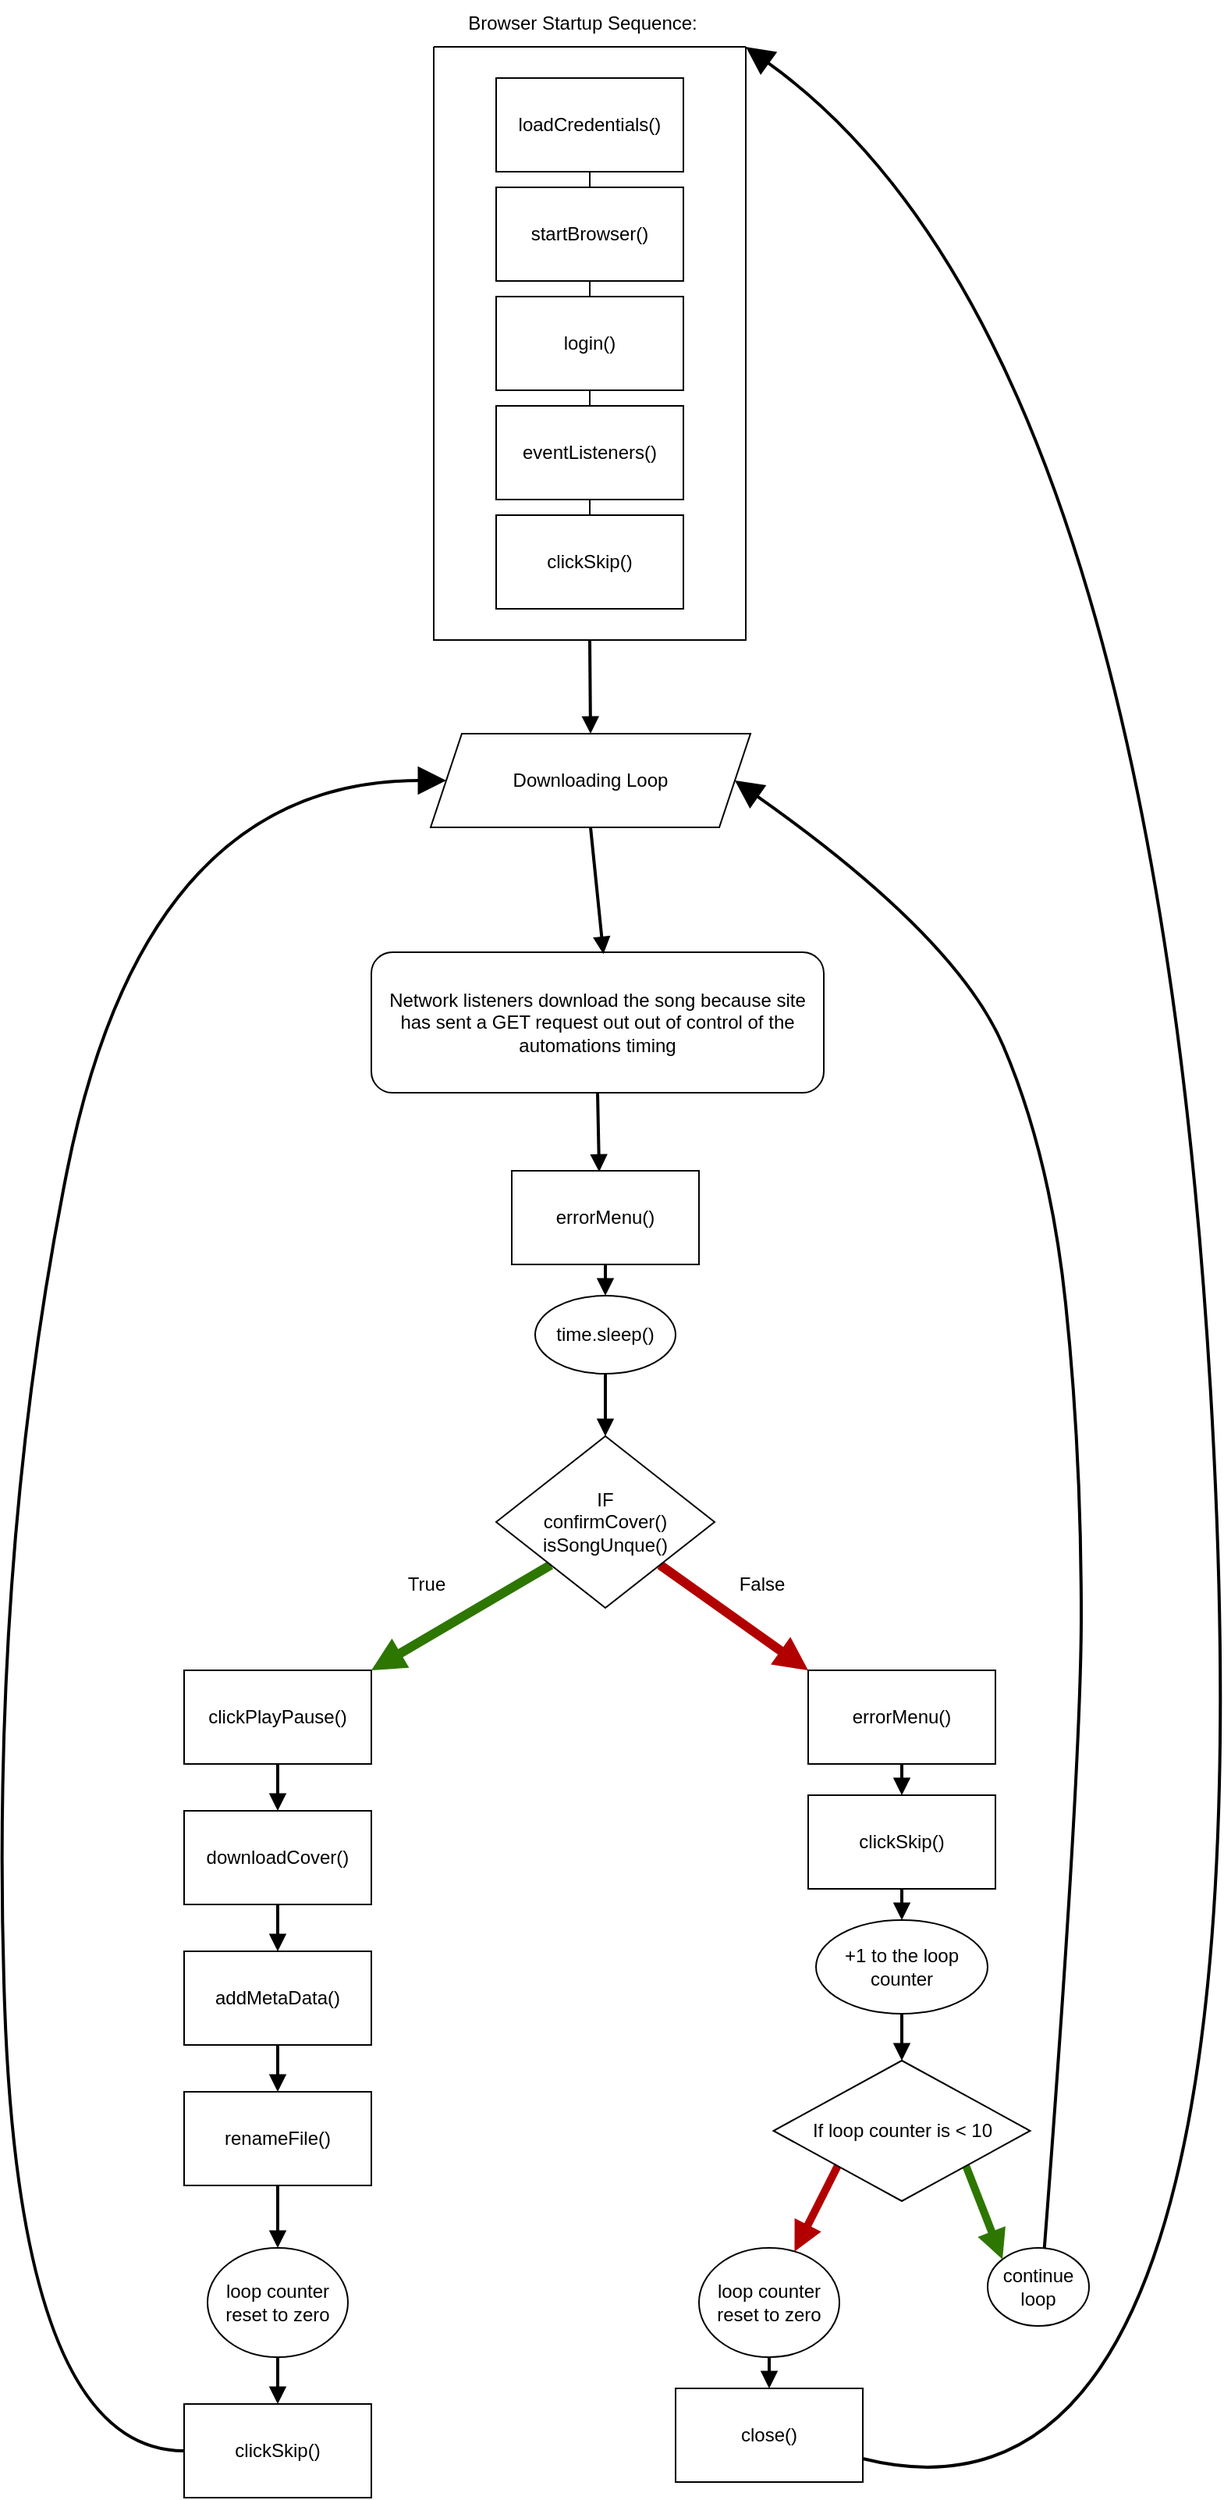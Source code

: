 <mxfile>
    <diagram id="T52VACsubM2QdjerrLFA" name="Page-1">
        <mxGraphModel dx="2192" dy="1212" grid="1" gridSize="10" guides="1" tooltips="1" connect="1" arrows="1" fold="1" page="1" pageScale="1" pageWidth="850" pageHeight="1100" math="0" shadow="0">
            <root>
                <mxCell id="0"/>
                <mxCell id="1" parent="0"/>
                <mxCell id="32" style="edgeStyle=none;html=1;exitX=0.5;exitY=1;exitDx=0;exitDy=0;entryX=0.5;entryY=0;entryDx=0;entryDy=0;strokeColor=default;strokeWidth=2;endArrow=block;endFill=1;" edge="1" parent="1" source="8" target="14">
                    <mxGeometry relative="1" as="geometry"/>
                </mxCell>
                <mxCell id="8" value="errorMenu()" style="whiteSpace=wrap;html=1;" vertex="1" parent="1">
                    <mxGeometry x="375" y="780" width="120" height="60" as="geometry"/>
                </mxCell>
                <mxCell id="52" style="edgeStyle=none;curved=1;html=1;exitX=0.5;exitY=1;exitDx=0;exitDy=0;entryX=0.5;entryY=0;entryDx=0;entryDy=0;strokeColor=default;strokeWidth=2;endArrow=block;endFill=1;endSize=6;" edge="1" parent="1" source="9" target="10">
                    <mxGeometry relative="1" as="geometry"/>
                </mxCell>
                <mxCell id="9" value="clickPlayPause()" style="whiteSpace=wrap;html=1;" vertex="1" parent="1">
                    <mxGeometry x="165" y="1100" width="120" height="60" as="geometry"/>
                </mxCell>
                <mxCell id="53" style="edgeStyle=none;curved=1;html=1;exitX=0.5;exitY=1;exitDx=0;exitDy=0;entryX=0.5;entryY=0;entryDx=0;entryDy=0;strokeColor=default;strokeWidth=2;endArrow=block;endFill=1;endSize=6;" edge="1" parent="1" source="10" target="11">
                    <mxGeometry relative="1" as="geometry"/>
                </mxCell>
                <mxCell id="10" value="downloadCover()" style="whiteSpace=wrap;html=1;" vertex="1" parent="1">
                    <mxGeometry x="165" y="1190" width="120" height="60" as="geometry"/>
                </mxCell>
                <mxCell id="54" style="edgeStyle=none;curved=1;html=1;exitX=0.5;exitY=1;exitDx=0;exitDy=0;entryX=0.5;entryY=0;entryDx=0;entryDy=0;strokeColor=default;strokeWidth=2;endArrow=block;endFill=1;endSize=6;" edge="1" parent="1" source="11" target="12">
                    <mxGeometry relative="1" as="geometry"/>
                </mxCell>
                <mxCell id="11" value="addMetaData()" style="whiteSpace=wrap;html=1;" vertex="1" parent="1">
                    <mxGeometry x="165" y="1280" width="120" height="60" as="geometry"/>
                </mxCell>
                <mxCell id="55" style="edgeStyle=none;curved=1;html=1;exitX=0.5;exitY=1;exitDx=0;exitDy=0;entryX=0.5;entryY=0;entryDx=0;entryDy=0;strokeColor=default;strokeWidth=2;endArrow=block;endFill=1;endSize=6;" edge="1" parent="1" source="12" target="46">
                    <mxGeometry relative="1" as="geometry"/>
                </mxCell>
                <mxCell id="12" value="renameFile()" style="whiteSpace=wrap;html=1;" vertex="1" parent="1">
                    <mxGeometry x="165" y="1370" width="120" height="60" as="geometry"/>
                </mxCell>
                <mxCell id="51" style="edgeStyle=none;curved=1;html=1;strokeColor=default;strokeWidth=2;endArrow=block;endFill=1;endSize=13;entryX=1;entryY=0;entryDx=0;entryDy=0;" edge="1" parent="1" source="13" target="17">
                    <mxGeometry relative="1" as="geometry">
                        <mxPoint x="570" y="20" as="targetPoint"/>
                        <Array as="points">
                            <mxPoint x="860" y="1670"/>
                            <mxPoint x="790" y="250"/>
                        </Array>
                    </mxGeometry>
                </mxCell>
                <mxCell id="13" value="close()" style="whiteSpace=wrap;html=1;" vertex="1" parent="1">
                    <mxGeometry x="480" y="1560" width="120" height="60" as="geometry"/>
                </mxCell>
                <mxCell id="35" style="edgeStyle=none;html=1;exitX=0.5;exitY=1;exitDx=0;exitDy=0;entryX=0.5;entryY=0;entryDx=0;entryDy=0;strokeColor=default;strokeWidth=2;endArrow=block;endFill=1;" edge="1" parent="1" source="14" target="15">
                    <mxGeometry relative="1" as="geometry"/>
                </mxCell>
                <mxCell id="14" value="time.sleep()" style="ellipse;whiteSpace=wrap;html=1;" vertex="1" parent="1">
                    <mxGeometry x="390" y="860" width="90" height="50" as="geometry"/>
                </mxCell>
                <mxCell id="26" style="edgeStyle=none;html=1;exitX=0;exitY=1;exitDx=0;exitDy=0;entryX=1;entryY=0;entryDx=0;entryDy=0;strokeColor=#2D7600;endArrow=block;endFill=1;strokeWidth=6;fillColor=#60a917;" edge="1" parent="1" source="15" target="9">
                    <mxGeometry relative="1" as="geometry"/>
                </mxCell>
                <mxCell id="28" style="edgeStyle=none;html=1;exitX=1;exitY=1;exitDx=0;exitDy=0;entryX=0;entryY=0;entryDx=0;entryDy=0;strokeColor=#B20000;strokeWidth=6;endArrow=block;endFill=1;fillColor=#e51400;" edge="1" parent="1" source="15" target="20">
                    <mxGeometry relative="1" as="geometry"/>
                </mxCell>
                <mxCell id="15" value="IF&lt;br&gt;confirmCover()&lt;br&gt;isSongUnque()" style="rhombus;whiteSpace=wrap;html=1;" vertex="1" parent="1">
                    <mxGeometry x="365" y="950" width="140" height="110" as="geometry"/>
                </mxCell>
                <mxCell id="34" style="edgeStyle=none;html=1;exitX=0.5;exitY=1;exitDx=0;exitDy=0;entryX=0.5;entryY=0;entryDx=0;entryDy=0;strokeColor=default;strokeWidth=2;endArrow=block;endFill=1;" edge="1" parent="1" source="17" target="40">
                    <mxGeometry relative="1" as="geometry"/>
                </mxCell>
                <mxCell id="17" value="" style="swimlane;startSize=0;" vertex="1" parent="1">
                    <mxGeometry x="325" y="60" width="200" height="380" as="geometry">
                        <mxRectangle x="140" y="80" width="50" height="40" as="alternateBounds"/>
                    </mxGeometry>
                </mxCell>
                <mxCell id="2" value="loadCredentials()" style="whiteSpace=wrap;html=1;" parent="17" vertex="1">
                    <mxGeometry x="40" y="20" width="120" height="60" as="geometry"/>
                </mxCell>
                <mxCell id="4" value="startBrowser()" style="whiteSpace=wrap;html=1;" vertex="1" parent="17">
                    <mxGeometry x="40" y="90" width="120" height="60" as="geometry"/>
                </mxCell>
                <mxCell id="22" style="edgeStyle=none;html=1;exitX=0.5;exitY=1;exitDx=0;exitDy=0;strokeColor=default;endArrow=none;endFill=0;" edge="1" parent="17" source="2" target="4">
                    <mxGeometry relative="1" as="geometry"/>
                </mxCell>
                <mxCell id="5" value="login()" style="whiteSpace=wrap;html=1;" vertex="1" parent="17">
                    <mxGeometry x="40" y="160" width="120" height="60" as="geometry"/>
                </mxCell>
                <mxCell id="23" style="edgeStyle=none;html=1;exitX=0.5;exitY=1;exitDx=0;exitDy=0;entryX=0.5;entryY=0;entryDx=0;entryDy=0;strokeColor=default;endArrow=none;endFill=0;" edge="1" parent="17" source="4" target="5">
                    <mxGeometry relative="1" as="geometry"/>
                </mxCell>
                <mxCell id="6" value="eventListeners()" style="whiteSpace=wrap;html=1;" vertex="1" parent="17">
                    <mxGeometry x="40" y="230" width="120" height="60" as="geometry"/>
                </mxCell>
                <mxCell id="24" style="edgeStyle=none;html=1;exitX=0.5;exitY=1;exitDx=0;exitDy=0;entryX=0.5;entryY=0;entryDx=0;entryDy=0;strokeColor=default;endArrow=none;endFill=0;" edge="1" parent="17" source="5" target="6">
                    <mxGeometry relative="1" as="geometry"/>
                </mxCell>
                <mxCell id="7" value="clickSkip()" style="whiteSpace=wrap;html=1;" vertex="1" parent="17">
                    <mxGeometry x="40" y="300" width="120" height="60" as="geometry"/>
                </mxCell>
                <mxCell id="25" style="edgeStyle=none;html=1;exitX=0.5;exitY=1;exitDx=0;exitDy=0;entryX=0.5;entryY=0;entryDx=0;entryDy=0;strokeColor=default;endArrow=none;endFill=0;" edge="1" parent="17" source="6" target="7">
                    <mxGeometry relative="1" as="geometry"/>
                </mxCell>
                <mxCell id="19" value="Browser Startup Sequence:" style="text;html=1;align=center;verticalAlign=middle;resizable=0;points=[];autosize=1;strokeColor=none;fillColor=none;" vertex="1" parent="1">
                    <mxGeometry x="335" y="30" width="170" height="30" as="geometry"/>
                </mxCell>
                <mxCell id="58" style="edgeStyle=none;curved=1;html=1;exitX=0.5;exitY=1;exitDx=0;exitDy=0;entryX=0.5;entryY=0;entryDx=0;entryDy=0;strokeColor=default;strokeWidth=2;endArrow=block;endFill=1;endSize=6;" edge="1" parent="1" source="20" target="21">
                    <mxGeometry relative="1" as="geometry"/>
                </mxCell>
                <mxCell id="20" value="errorMenu()" style="whiteSpace=wrap;html=1;" vertex="1" parent="1">
                    <mxGeometry x="565" y="1100" width="120" height="60" as="geometry"/>
                </mxCell>
                <mxCell id="43" style="edgeStyle=none;curved=1;html=1;exitX=0.5;exitY=1;exitDx=0;exitDy=0;entryX=0.5;entryY=0;entryDx=0;entryDy=0;strokeColor=default;strokeWidth=2;endArrow=block;endFill=1;endSize=6;" edge="1" parent="1" source="21" target="42">
                    <mxGeometry relative="1" as="geometry"/>
                </mxCell>
                <mxCell id="21" value="clickSkip()" style="whiteSpace=wrap;html=1;" vertex="1" parent="1">
                    <mxGeometry x="565" y="1180" width="120" height="60" as="geometry"/>
                </mxCell>
                <mxCell id="27" value="True" style="text;html=1;align=center;verticalAlign=middle;resizable=0;points=[];autosize=1;strokeColor=none;fillColor=none;" vertex="1" parent="1">
                    <mxGeometry x="295" y="1030" width="50" height="30" as="geometry"/>
                </mxCell>
                <mxCell id="29" value="False" style="text;html=1;align=center;verticalAlign=middle;resizable=0;points=[];autosize=1;strokeColor=none;fillColor=none;" vertex="1" parent="1">
                    <mxGeometry x="510" y="1030" width="50" height="30" as="geometry"/>
                </mxCell>
                <mxCell id="33" style="edgeStyle=none;html=1;exitX=0.5;exitY=1;exitDx=0;exitDy=0;entryX=0.467;entryY=0.01;entryDx=0;entryDy=0;entryPerimeter=0;strokeColor=default;strokeWidth=2;endArrow=block;endFill=1;" edge="1" parent="1" source="31" target="8">
                    <mxGeometry relative="1" as="geometry"/>
                </mxCell>
                <mxCell id="31" value="Network listeners download the song because site has sent a GET request out out of control of the automations timing" style="rounded=1;whiteSpace=wrap;html=1;" vertex="1" parent="1">
                    <mxGeometry x="285" y="640" width="290" height="90" as="geometry"/>
                </mxCell>
                <mxCell id="38" style="edgeStyle=none;html=1;exitX=0.5;exitY=1;exitDx=0;exitDy=0;strokeColor=default;strokeWidth=2;endArrow=block;endFill=1;curved=1;endSize=13;entryX=1;entryY=0.5;entryDx=0;entryDy=0;" edge="1" parent="1" source="36" target="40">
                    <mxGeometry relative="1" as="geometry">
                        <mxPoint x="570" y="663" as="targetPoint"/>
                        <Array as="points">
                            <mxPoint x="740" y="1170"/>
                            <mxPoint x="740" y="960"/>
                            <mxPoint x="720" y="770"/>
                            <mxPoint x="660" y="630"/>
                        </Array>
                    </mxGeometry>
                </mxCell>
                <mxCell id="36" value="continue loop" style="ellipse;whiteSpace=wrap;html=1;" vertex="1" parent="1">
                    <mxGeometry x="680" y="1470" width="65" height="50" as="geometry"/>
                </mxCell>
                <mxCell id="41" style="edgeStyle=none;html=1;exitX=0.5;exitY=1;exitDx=0;exitDy=0;entryX=0.513;entryY=0.013;entryDx=0;entryDy=0;entryPerimeter=0;strokeColor=default;strokeWidth=2;endArrow=block;endFill=1;" edge="1" parent="1" source="40" target="31">
                    <mxGeometry relative="1" as="geometry"/>
                </mxCell>
                <mxCell id="40" value="Downloading Loop" style="shape=parallelogram;perimeter=parallelogramPerimeter;whiteSpace=wrap;html=1;fixedSize=1;" vertex="1" parent="1">
                    <mxGeometry x="323" y="500" width="205" height="60" as="geometry"/>
                </mxCell>
                <mxCell id="45" style="edgeStyle=none;curved=1;html=1;exitX=0.5;exitY=1;exitDx=0;exitDy=0;entryX=0.5;entryY=0;entryDx=0;entryDy=0;strokeColor=default;strokeWidth=2;endArrow=block;endFill=1;endSize=6;" edge="1" parent="1" source="42" target="44">
                    <mxGeometry relative="1" as="geometry"/>
                </mxCell>
                <mxCell id="42" value="+1 to the loop counter" style="ellipse;whiteSpace=wrap;html=1;" vertex="1" parent="1">
                    <mxGeometry x="570" y="1260" width="110" height="60" as="geometry"/>
                </mxCell>
                <mxCell id="48" style="edgeStyle=none;curved=1;html=1;exitX=1;exitY=1;exitDx=0;exitDy=0;entryX=0;entryY=0;entryDx=0;entryDy=0;strokeColor=#2D7600;strokeWidth=5;endArrow=block;endFill=1;endSize=6;fillColor=#60a917;" edge="1" parent="1" source="44" target="36">
                    <mxGeometry relative="1" as="geometry"/>
                </mxCell>
                <mxCell id="49" style="edgeStyle=none;curved=1;html=1;exitX=0;exitY=1;exitDx=0;exitDy=0;strokeColor=#B20000;strokeWidth=5;endArrow=block;endFill=1;endSize=6;fillColor=#e51400;" edge="1" parent="1" source="44" target="47">
                    <mxGeometry relative="1" as="geometry"/>
                </mxCell>
                <mxCell id="44" value="If loop counter is &amp;lt; 10" style="rhombus;whiteSpace=wrap;html=1;" vertex="1" parent="1">
                    <mxGeometry x="542.75" y="1350" width="164.5" height="90" as="geometry"/>
                </mxCell>
                <mxCell id="57" style="edgeStyle=none;curved=1;html=1;exitX=0.5;exitY=1;exitDx=0;exitDy=0;entryX=0.5;entryY=0;entryDx=0;entryDy=0;strokeColor=default;strokeWidth=2;endArrow=block;endFill=1;endSize=6;" edge="1" parent="1" source="46" target="56">
                    <mxGeometry relative="1" as="geometry"/>
                </mxCell>
                <mxCell id="46" value="loop counter reset to zero" style="ellipse;whiteSpace=wrap;html=1;" vertex="1" parent="1">
                    <mxGeometry x="180" y="1470" width="90" height="70" as="geometry"/>
                </mxCell>
                <mxCell id="50" style="edgeStyle=none;curved=1;html=1;exitX=0.5;exitY=1;exitDx=0;exitDy=0;strokeColor=default;strokeWidth=2;endArrow=block;endFill=1;endSize=6;" edge="1" parent="1" source="47" target="13">
                    <mxGeometry relative="1" as="geometry"/>
                </mxCell>
                <mxCell id="47" value="loop counter reset to zero" style="ellipse;whiteSpace=wrap;html=1;" vertex="1" parent="1">
                    <mxGeometry x="495" y="1470" width="90" height="70" as="geometry"/>
                </mxCell>
                <mxCell id="59" style="edgeStyle=none;curved=1;html=1;exitX=0;exitY=0.5;exitDx=0;exitDy=0;entryX=0;entryY=0.5;entryDx=0;entryDy=0;strokeColor=default;strokeWidth=2;endArrow=block;endFill=1;endSize=13;" edge="1" parent="1" source="56" target="40">
                    <mxGeometry relative="1" as="geometry">
                        <Array as="points">
                            <mxPoint x="60" y="1600"/>
                            <mxPoint x="40" y="1030"/>
                            <mxPoint x="140" y="530"/>
                        </Array>
                    </mxGeometry>
                </mxCell>
                <mxCell id="56" value="clickSkip()" style="whiteSpace=wrap;html=1;" vertex="1" parent="1">
                    <mxGeometry x="165" y="1570" width="120" height="60" as="geometry"/>
                </mxCell>
            </root>
        </mxGraphModel>
    </diagram>
</mxfile>